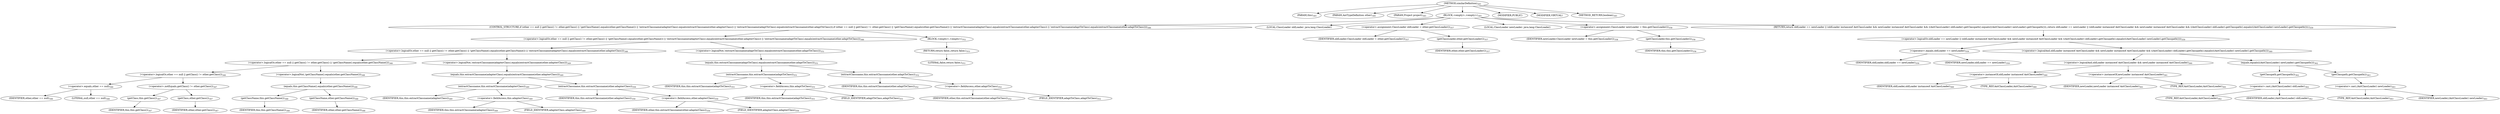 digraph "similarDefinition" {  
"783" [label = <(METHOD,similarDefinition)<SUB>345</SUB>> ]
"39" [label = <(PARAM,this)<SUB>345</SUB>> ]
"784" [label = <(PARAM,AntTypeDefinition other)<SUB>345</SUB>> ]
"785" [label = <(PARAM,Project project)<SUB>345</SUB>> ]
"786" [label = <(BLOCK,&lt;empty&gt;,&lt;empty&gt;)<SUB>345</SUB>> ]
"787" [label = <(CONTROL_STRUCTURE,if (other == null || getClass() != other.getClass() || !getClassName().equals(other.getClassName()) || !extractClassname(adapterClass).equals(extractClassname(other.adapterClass)) || !extractClassname(adaptToClass).equals(extractClassname(other.adaptToClass))),if (other == null || getClass() != other.getClass() || !getClassName().equals(other.getClassName()) || !extractClassname(adapterClass).equals(extractClassname(other.adapterClass)) || !extractClassname(adaptToClass).equals(extractClassname(other.adaptToClass))))<SUB>346</SUB>> ]
"788" [label = <(&lt;operator&gt;.logicalOr,other == null || getClass() != other.getClass() || !getClassName().equals(other.getClassName()) || !extractClassname(adapterClass).equals(extractClassname(other.adapterClass)) || !extractClassname(adaptToClass).equals(extractClassname(other.adaptToClass)))<SUB>346</SUB>> ]
"789" [label = <(&lt;operator&gt;.logicalOr,other == null || getClass() != other.getClass() || !getClassName().equals(other.getClassName()) || !extractClassname(adapterClass).equals(extractClassname(other.adapterClass)))<SUB>346</SUB>> ]
"790" [label = <(&lt;operator&gt;.logicalOr,other == null || getClass() != other.getClass() || !getClassName().equals(other.getClassName()))<SUB>346</SUB>> ]
"791" [label = <(&lt;operator&gt;.logicalOr,other == null || getClass() != other.getClass())<SUB>346</SUB>> ]
"792" [label = <(&lt;operator&gt;.equals,other == null)<SUB>346</SUB>> ]
"793" [label = <(IDENTIFIER,other,other == null)<SUB>346</SUB>> ]
"794" [label = <(LITERAL,null,other == null)<SUB>346</SUB>> ]
"795" [label = <(&lt;operator&gt;.notEquals,getClass() != other.getClass())<SUB>347</SUB>> ]
"796" [label = <(getClass,this.getClass())<SUB>347</SUB>> ]
"38" [label = <(IDENTIFIER,this,this.getClass())<SUB>347</SUB>> ]
"797" [label = <(getClass,other.getClass())<SUB>347</SUB>> ]
"798" [label = <(IDENTIFIER,other,other.getClass())<SUB>347</SUB>> ]
"799" [label = <(&lt;operator&gt;.logicalNot,!getClassName().equals(other.getClassName()))<SUB>348</SUB>> ]
"800" [label = <(equals,this.getClassName().equals(other.getClassName()))<SUB>348</SUB>> ]
"801" [label = <(getClassName,this.getClassName())<SUB>348</SUB>> ]
"40" [label = <(IDENTIFIER,this,this.getClassName())<SUB>348</SUB>> ]
"802" [label = <(getClassName,other.getClassName())<SUB>348</SUB>> ]
"803" [label = <(IDENTIFIER,other,other.getClassName())<SUB>348</SUB>> ]
"804" [label = <(&lt;operator&gt;.logicalNot,!extractClassname(adapterClass).equals(extractClassname(other.adapterClass)))<SUB>349</SUB>> ]
"805" [label = <(equals,this.extractClassname(adapterClass).equals(extractClassname(other.adapterClass)))<SUB>349</SUB>> ]
"806" [label = <(extractClassname,this.extractClassname(adapterClass))<SUB>349</SUB>> ]
"42" [label = <(IDENTIFIER,this,this.extractClassname(adapterClass))<SUB>349</SUB>> ]
"807" [label = <(&lt;operator&gt;.fieldAccess,this.adapterClass)<SUB>349</SUB>> ]
"808" [label = <(IDENTIFIER,this,this.extractClassname(adapterClass))<SUB>349</SUB>> ]
"809" [label = <(FIELD_IDENTIFIER,adapterClass,adapterClass)<SUB>349</SUB>> ]
"810" [label = <(extractClassname,this.extractClassname(other.adapterClass))<SUB>350</SUB>> ]
"41" [label = <(IDENTIFIER,this,this.extractClassname(other.adapterClass))<SUB>350</SUB>> ]
"811" [label = <(&lt;operator&gt;.fieldAccess,other.adapterClass)<SUB>350</SUB>> ]
"812" [label = <(IDENTIFIER,other,this.extractClassname(other.adapterClass))<SUB>350</SUB>> ]
"813" [label = <(FIELD_IDENTIFIER,adapterClass,adapterClass)<SUB>350</SUB>> ]
"814" [label = <(&lt;operator&gt;.logicalNot,!extractClassname(adaptToClass).equals(extractClassname(other.adaptToClass)))<SUB>351</SUB>> ]
"815" [label = <(equals,this.extractClassname(adaptToClass).equals(extractClassname(other.adaptToClass)))<SUB>351</SUB>> ]
"816" [label = <(extractClassname,this.extractClassname(adaptToClass))<SUB>351</SUB>> ]
"44" [label = <(IDENTIFIER,this,this.extractClassname(adaptToClass))<SUB>351</SUB>> ]
"817" [label = <(&lt;operator&gt;.fieldAccess,this.adaptToClass)<SUB>351</SUB>> ]
"818" [label = <(IDENTIFIER,this,this.extractClassname(adaptToClass))<SUB>351</SUB>> ]
"819" [label = <(FIELD_IDENTIFIER,adaptToClass,adaptToClass)<SUB>351</SUB>> ]
"820" [label = <(extractClassname,this.extractClassname(other.adaptToClass))<SUB>352</SUB>> ]
"43" [label = <(IDENTIFIER,this,this.extractClassname(other.adaptToClass))<SUB>352</SUB>> ]
"821" [label = <(&lt;operator&gt;.fieldAccess,other.adaptToClass)<SUB>352</SUB>> ]
"822" [label = <(IDENTIFIER,other,this.extractClassname(other.adaptToClass))<SUB>352</SUB>> ]
"823" [label = <(FIELD_IDENTIFIER,adaptToClass,adaptToClass)<SUB>352</SUB>> ]
"824" [label = <(BLOCK,&lt;empty&gt;,&lt;empty&gt;)<SUB>352</SUB>> ]
"825" [label = <(RETURN,return false;,return false;)<SUB>353</SUB>> ]
"826" [label = <(LITERAL,false,return false;)<SUB>353</SUB>> ]
"827" [label = <(LOCAL,ClassLoader oldLoader: java.lang.ClassLoader)> ]
"828" [label = <(&lt;operator&gt;.assignment,ClassLoader oldLoader = other.getClassLoader())<SUB>357</SUB>> ]
"829" [label = <(IDENTIFIER,oldLoader,ClassLoader oldLoader = other.getClassLoader())<SUB>357</SUB>> ]
"830" [label = <(getClassLoader,other.getClassLoader())<SUB>357</SUB>> ]
"831" [label = <(IDENTIFIER,other,other.getClassLoader())<SUB>357</SUB>> ]
"832" [label = <(LOCAL,ClassLoader newLoader: java.lang.ClassLoader)> ]
"833" [label = <(&lt;operator&gt;.assignment,ClassLoader newLoader = this.getClassLoader())<SUB>358</SUB>> ]
"834" [label = <(IDENTIFIER,newLoader,ClassLoader newLoader = this.getClassLoader())<SUB>358</SUB>> ]
"835" [label = <(getClassLoader,this.getClassLoader())<SUB>358</SUB>> ]
"45" [label = <(IDENTIFIER,this,this.getClassLoader())<SUB>358</SUB>> ]
"836" [label = <(RETURN,return oldLoader == newLoader || (oldLoader instanceof AntClassLoader &amp;&amp; newLoader instanceof AntClassLoader &amp;&amp; ((AntClassLoader) oldLoader).getClasspath().equals(((AntClassLoader) newLoader).getClasspath()));,return oldLoader == newLoader || (oldLoader instanceof AntClassLoader &amp;&amp; newLoader instanceof AntClassLoader &amp;&amp; ((AntClassLoader) oldLoader).getClasspath().equals(((AntClassLoader) newLoader).getClasspath()));)<SUB>359</SUB>> ]
"837" [label = <(&lt;operator&gt;.logicalOr,oldLoader == newLoader || (oldLoader instanceof AntClassLoader &amp;&amp; newLoader instanceof AntClassLoader &amp;&amp; ((AntClassLoader) oldLoader).getClasspath().equals(((AntClassLoader) newLoader).getClasspath())))<SUB>359</SUB>> ]
"838" [label = <(&lt;operator&gt;.equals,oldLoader == newLoader)<SUB>359</SUB>> ]
"839" [label = <(IDENTIFIER,oldLoader,oldLoader == newLoader)<SUB>359</SUB>> ]
"840" [label = <(IDENTIFIER,newLoader,oldLoader == newLoader)<SUB>359</SUB>> ]
"841" [label = <(&lt;operator&gt;.logicalAnd,oldLoader instanceof AntClassLoader &amp;&amp; newLoader instanceof AntClassLoader &amp;&amp; ((AntClassLoader) oldLoader).getClasspath().equals(((AntClassLoader) newLoader).getClasspath()))<SUB>360</SUB>> ]
"842" [label = <(&lt;operator&gt;.logicalAnd,oldLoader instanceof AntClassLoader &amp;&amp; newLoader instanceof AntClassLoader)<SUB>360</SUB>> ]
"843" [label = <(&lt;operator&gt;.instanceOf,oldLoader instanceof AntClassLoader)<SUB>360</SUB>> ]
"844" [label = <(IDENTIFIER,oldLoader,oldLoader instanceof AntClassLoader)<SUB>360</SUB>> ]
"845" [label = <(TYPE_REF,AntClassLoader,AntClassLoader)<SUB>360</SUB>> ]
"846" [label = <(&lt;operator&gt;.instanceOf,newLoader instanceof AntClassLoader)<SUB>361</SUB>> ]
"847" [label = <(IDENTIFIER,newLoader,newLoader instanceof AntClassLoader)<SUB>361</SUB>> ]
"848" [label = <(TYPE_REF,AntClassLoader,AntClassLoader)<SUB>361</SUB>> ]
"849" [label = <(equals,equals(((AntClassLoader) newLoader).getClasspath()))<SUB>362</SUB>> ]
"850" [label = <(getClasspath,getClasspath())<SUB>362</SUB>> ]
"851" [label = <(&lt;operator&gt;.cast,(AntClassLoader) oldLoader)<SUB>362</SUB>> ]
"852" [label = <(TYPE_REF,AntClassLoader,AntClassLoader)<SUB>362</SUB>> ]
"853" [label = <(IDENTIFIER,oldLoader,(AntClassLoader) oldLoader)<SUB>362</SUB>> ]
"854" [label = <(getClasspath,getClasspath())<SUB>363</SUB>> ]
"855" [label = <(&lt;operator&gt;.cast,(AntClassLoader) newLoader)<SUB>363</SUB>> ]
"856" [label = <(TYPE_REF,AntClassLoader,AntClassLoader)<SUB>363</SUB>> ]
"857" [label = <(IDENTIFIER,newLoader,(AntClassLoader) newLoader)<SUB>363</SUB>> ]
"858" [label = <(MODIFIER,PUBLIC)> ]
"859" [label = <(MODIFIER,VIRTUAL)> ]
"860" [label = <(METHOD_RETURN,boolean)<SUB>345</SUB>> ]
  "783" -> "39" 
  "783" -> "784" 
  "783" -> "785" 
  "783" -> "786" 
  "783" -> "858" 
  "783" -> "859" 
  "783" -> "860" 
  "786" -> "787" 
  "786" -> "827" 
  "786" -> "828" 
  "786" -> "832" 
  "786" -> "833" 
  "786" -> "836" 
  "787" -> "788" 
  "787" -> "824" 
  "788" -> "789" 
  "788" -> "814" 
  "789" -> "790" 
  "789" -> "804" 
  "790" -> "791" 
  "790" -> "799" 
  "791" -> "792" 
  "791" -> "795" 
  "792" -> "793" 
  "792" -> "794" 
  "795" -> "796" 
  "795" -> "797" 
  "796" -> "38" 
  "797" -> "798" 
  "799" -> "800" 
  "800" -> "801" 
  "800" -> "802" 
  "801" -> "40" 
  "802" -> "803" 
  "804" -> "805" 
  "805" -> "806" 
  "805" -> "810" 
  "806" -> "42" 
  "806" -> "807" 
  "807" -> "808" 
  "807" -> "809" 
  "810" -> "41" 
  "810" -> "811" 
  "811" -> "812" 
  "811" -> "813" 
  "814" -> "815" 
  "815" -> "816" 
  "815" -> "820" 
  "816" -> "44" 
  "816" -> "817" 
  "817" -> "818" 
  "817" -> "819" 
  "820" -> "43" 
  "820" -> "821" 
  "821" -> "822" 
  "821" -> "823" 
  "824" -> "825" 
  "825" -> "826" 
  "828" -> "829" 
  "828" -> "830" 
  "830" -> "831" 
  "833" -> "834" 
  "833" -> "835" 
  "835" -> "45" 
  "836" -> "837" 
  "837" -> "838" 
  "837" -> "841" 
  "838" -> "839" 
  "838" -> "840" 
  "841" -> "842" 
  "841" -> "849" 
  "842" -> "843" 
  "842" -> "846" 
  "843" -> "844" 
  "843" -> "845" 
  "846" -> "847" 
  "846" -> "848" 
  "849" -> "850" 
  "849" -> "854" 
  "850" -> "851" 
  "851" -> "852" 
  "851" -> "853" 
  "854" -> "855" 
  "855" -> "856" 
  "855" -> "857" 
}
